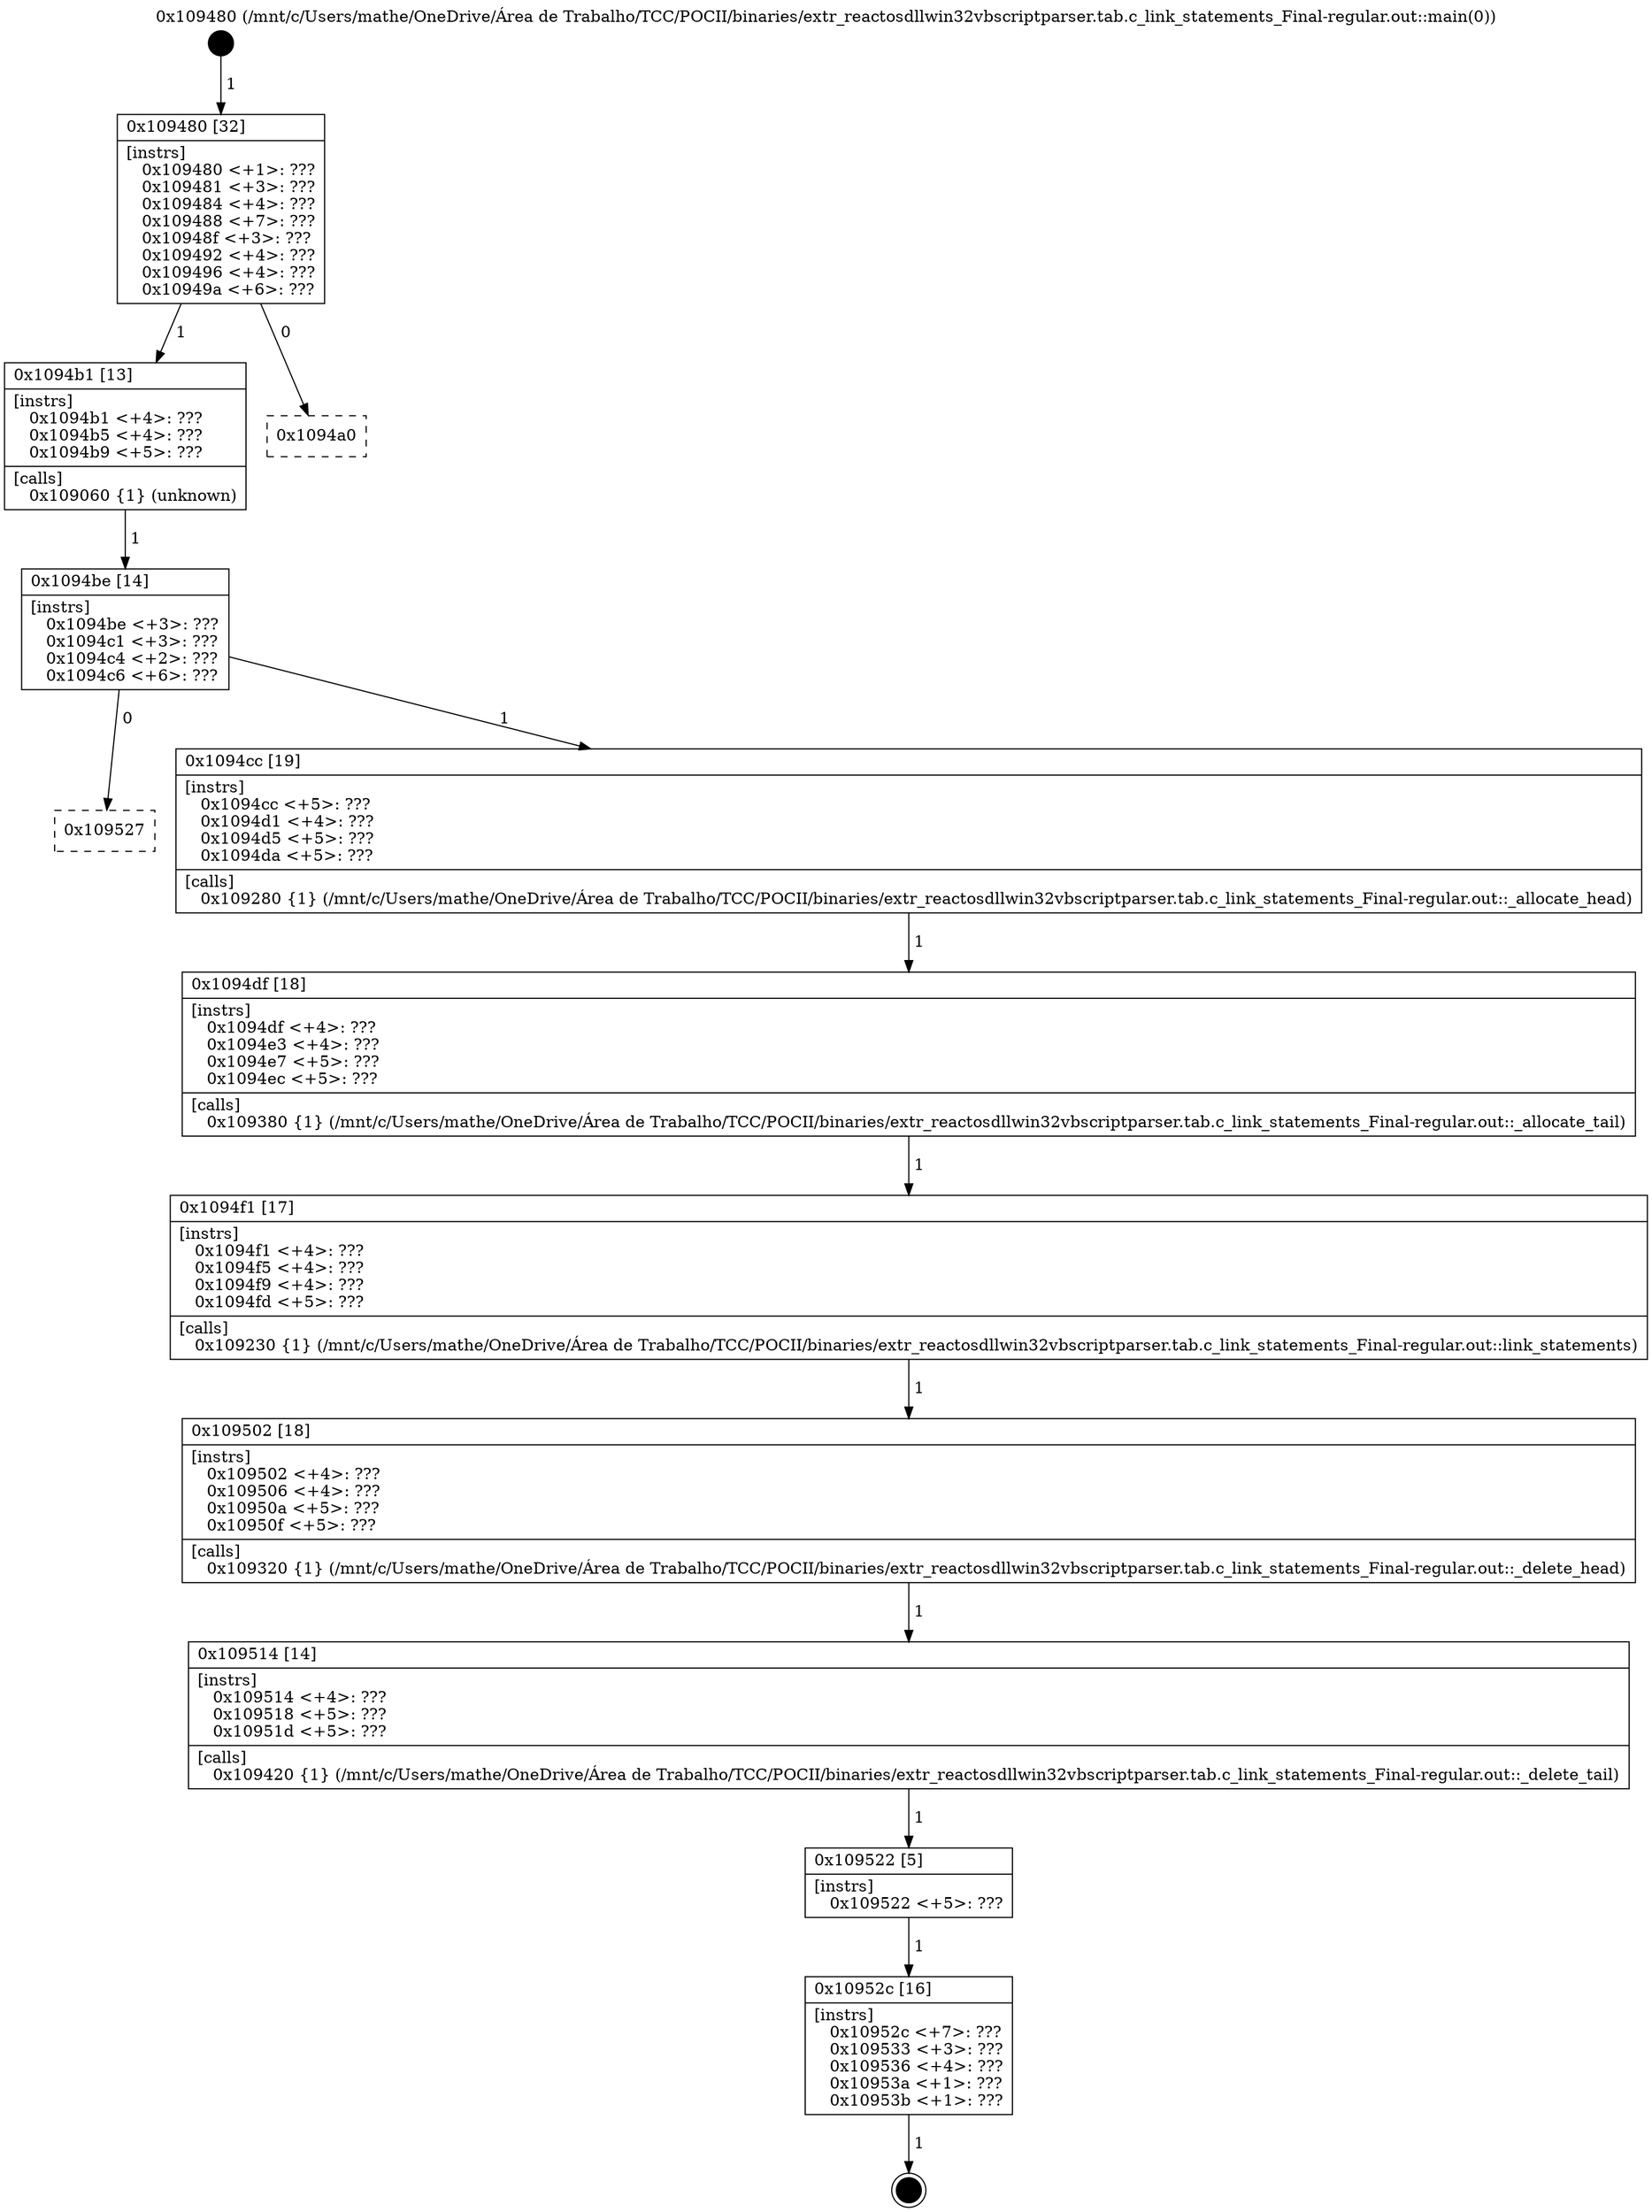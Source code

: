 digraph "0x109480" {
  label = "0x109480 (/mnt/c/Users/mathe/OneDrive/Área de Trabalho/TCC/POCII/binaries/extr_reactosdllwin32vbscriptparser.tab.c_link_statements_Final-regular.out::main(0))"
  labelloc = "t"
  node[shape=record]

  Entry [label="",width=0.3,height=0.3,shape=circle,fillcolor=black,style=filled]
  "0x109480" [label="{
     0x109480 [32]\l
     | [instrs]\l
     &nbsp;&nbsp;0x109480 \<+1\>: ???\l
     &nbsp;&nbsp;0x109481 \<+3\>: ???\l
     &nbsp;&nbsp;0x109484 \<+4\>: ???\l
     &nbsp;&nbsp;0x109488 \<+7\>: ???\l
     &nbsp;&nbsp;0x10948f \<+3\>: ???\l
     &nbsp;&nbsp;0x109492 \<+4\>: ???\l
     &nbsp;&nbsp;0x109496 \<+4\>: ???\l
     &nbsp;&nbsp;0x10949a \<+6\>: ???\l
  }"]
  "0x1094b1" [label="{
     0x1094b1 [13]\l
     | [instrs]\l
     &nbsp;&nbsp;0x1094b1 \<+4\>: ???\l
     &nbsp;&nbsp;0x1094b5 \<+4\>: ???\l
     &nbsp;&nbsp;0x1094b9 \<+5\>: ???\l
     | [calls]\l
     &nbsp;&nbsp;0x109060 \{1\} (unknown)\l
  }"]
  "0x1094a0" [label="{
     0x1094a0\l
  }", style=dashed]
  "0x1094be" [label="{
     0x1094be [14]\l
     | [instrs]\l
     &nbsp;&nbsp;0x1094be \<+3\>: ???\l
     &nbsp;&nbsp;0x1094c1 \<+3\>: ???\l
     &nbsp;&nbsp;0x1094c4 \<+2\>: ???\l
     &nbsp;&nbsp;0x1094c6 \<+6\>: ???\l
  }"]
  "0x109527" [label="{
     0x109527\l
  }", style=dashed]
  "0x1094cc" [label="{
     0x1094cc [19]\l
     | [instrs]\l
     &nbsp;&nbsp;0x1094cc \<+5\>: ???\l
     &nbsp;&nbsp;0x1094d1 \<+4\>: ???\l
     &nbsp;&nbsp;0x1094d5 \<+5\>: ???\l
     &nbsp;&nbsp;0x1094da \<+5\>: ???\l
     | [calls]\l
     &nbsp;&nbsp;0x109280 \{1\} (/mnt/c/Users/mathe/OneDrive/Área de Trabalho/TCC/POCII/binaries/extr_reactosdllwin32vbscriptparser.tab.c_link_statements_Final-regular.out::_allocate_head)\l
  }"]
  Exit [label="",width=0.3,height=0.3,shape=circle,fillcolor=black,style=filled,peripheries=2]
  "0x1094df" [label="{
     0x1094df [18]\l
     | [instrs]\l
     &nbsp;&nbsp;0x1094df \<+4\>: ???\l
     &nbsp;&nbsp;0x1094e3 \<+4\>: ???\l
     &nbsp;&nbsp;0x1094e7 \<+5\>: ???\l
     &nbsp;&nbsp;0x1094ec \<+5\>: ???\l
     | [calls]\l
     &nbsp;&nbsp;0x109380 \{1\} (/mnt/c/Users/mathe/OneDrive/Área de Trabalho/TCC/POCII/binaries/extr_reactosdllwin32vbscriptparser.tab.c_link_statements_Final-regular.out::_allocate_tail)\l
  }"]
  "0x1094f1" [label="{
     0x1094f1 [17]\l
     | [instrs]\l
     &nbsp;&nbsp;0x1094f1 \<+4\>: ???\l
     &nbsp;&nbsp;0x1094f5 \<+4\>: ???\l
     &nbsp;&nbsp;0x1094f9 \<+4\>: ???\l
     &nbsp;&nbsp;0x1094fd \<+5\>: ???\l
     | [calls]\l
     &nbsp;&nbsp;0x109230 \{1\} (/mnt/c/Users/mathe/OneDrive/Área de Trabalho/TCC/POCII/binaries/extr_reactosdllwin32vbscriptparser.tab.c_link_statements_Final-regular.out::link_statements)\l
  }"]
  "0x109502" [label="{
     0x109502 [18]\l
     | [instrs]\l
     &nbsp;&nbsp;0x109502 \<+4\>: ???\l
     &nbsp;&nbsp;0x109506 \<+4\>: ???\l
     &nbsp;&nbsp;0x10950a \<+5\>: ???\l
     &nbsp;&nbsp;0x10950f \<+5\>: ???\l
     | [calls]\l
     &nbsp;&nbsp;0x109320 \{1\} (/mnt/c/Users/mathe/OneDrive/Área de Trabalho/TCC/POCII/binaries/extr_reactosdllwin32vbscriptparser.tab.c_link_statements_Final-regular.out::_delete_head)\l
  }"]
  "0x109514" [label="{
     0x109514 [14]\l
     | [instrs]\l
     &nbsp;&nbsp;0x109514 \<+4\>: ???\l
     &nbsp;&nbsp;0x109518 \<+5\>: ???\l
     &nbsp;&nbsp;0x10951d \<+5\>: ???\l
     | [calls]\l
     &nbsp;&nbsp;0x109420 \{1\} (/mnt/c/Users/mathe/OneDrive/Área de Trabalho/TCC/POCII/binaries/extr_reactosdllwin32vbscriptparser.tab.c_link_statements_Final-regular.out::_delete_tail)\l
  }"]
  "0x109522" [label="{
     0x109522 [5]\l
     | [instrs]\l
     &nbsp;&nbsp;0x109522 \<+5\>: ???\l
  }"]
  "0x10952c" [label="{
     0x10952c [16]\l
     | [instrs]\l
     &nbsp;&nbsp;0x10952c \<+7\>: ???\l
     &nbsp;&nbsp;0x109533 \<+3\>: ???\l
     &nbsp;&nbsp;0x109536 \<+4\>: ???\l
     &nbsp;&nbsp;0x10953a \<+1\>: ???\l
     &nbsp;&nbsp;0x10953b \<+1\>: ???\l
  }"]
  Entry -> "0x109480" [label=" 1"]
  "0x109480" -> "0x1094b1" [label=" 1"]
  "0x109480" -> "0x1094a0" [label=" 0"]
  "0x1094b1" -> "0x1094be" [label=" 1"]
  "0x1094be" -> "0x109527" [label=" 0"]
  "0x1094be" -> "0x1094cc" [label=" 1"]
  "0x10952c" -> Exit [label=" 1"]
  "0x1094cc" -> "0x1094df" [label=" 1"]
  "0x1094df" -> "0x1094f1" [label=" 1"]
  "0x1094f1" -> "0x109502" [label=" 1"]
  "0x109502" -> "0x109514" [label=" 1"]
  "0x109514" -> "0x109522" [label=" 1"]
  "0x109522" -> "0x10952c" [label=" 1"]
}

